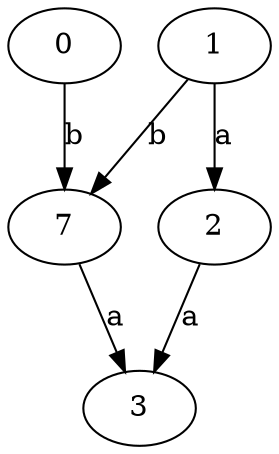 strict digraph  {
2;
3;
0;
7;
1;
2 -> 3  [label=a];
0 -> 7  [label=b];
7 -> 3  [label=a];
1 -> 2  [label=a];
1 -> 7  [label=b];
}
